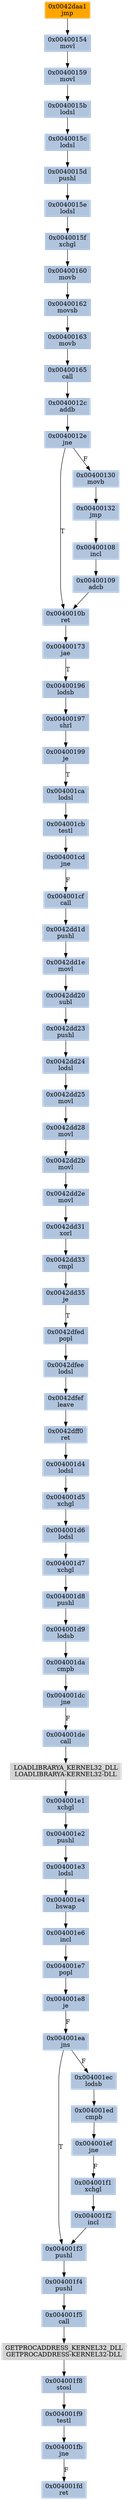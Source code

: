 strict digraph G {
	graph [bgcolor=transparent,
		name=G
	];
	node [color=lightsteelblue,
		fillcolor=lightsteelblue,
		shape=rectangle,
		style=filled
	];
	"0x004001e3"	[label="0x004001e3
lodsl"];
	"0x004001e4"	[label="0x004001e4
bswap"];
	"0x004001e3" -> "0x004001e4"	[color="#000000"];
	"0x0042dd1d"	[label="0x0042dd1d
pushl"];
	"0x0042dd1e"	[label="0x0042dd1e
movl"];
	"0x0042dd1d" -> "0x0042dd1e"	[color="#000000"];
	"0x0040015f"	[label="0x0040015f
xchgl"];
	"0x00400160"	[label="0x00400160
movb"];
	"0x0040015f" -> "0x00400160"	[color="#000000"];
	"0x004001f8"	[label="0x004001f8
stosl"];
	"0x004001f9"	[label="0x004001f9
testl"];
	"0x004001f8" -> "0x004001f9"	[color="#000000"];
	"0x004001e6"	[label="0x004001e6
incl"];
	"0x004001e4" -> "0x004001e6"	[color="#000000"];
	"0x004001d5"	[label="0x004001d5
xchgl"];
	"0x004001d6"	[label="0x004001d6
lodsl"];
	"0x004001d5" -> "0x004001d6"	[color="#000000"];
	"0x0042dd20"	[label="0x0042dd20
subl"];
	"0x0042dd23"	[label="0x0042dd23
pushl"];
	"0x0042dd20" -> "0x0042dd23"	[color="#000000"];
	"0x00400197"	[label="0x00400197
shrl"];
	"0x00400199"	[label="0x00400199
je"];
	"0x00400197" -> "0x00400199"	[color="#000000"];
	"0x004001f4"	[label="0x004001f4
pushl"];
	"0x004001f5"	[label="0x004001f5
call"];
	"0x004001f4" -> "0x004001f5"	[color="#000000"];
	"0x004001f3"	[label="0x004001f3
pushl"];
	"0x004001f3" -> "0x004001f4"	[color="#000000"];
	"0x00400196"	[label="0x00400196
lodsb"];
	"0x00400196" -> "0x00400197"	[color="#000000"];
	"0x00400108"	[label="0x00400108
incl"];
	"0x00400109"	[label="0x00400109
adcb"];
	"0x00400108" -> "0x00400109"	[color="#000000"];
	"0x004001f1"	[label="0x004001f1
xchgl"];
	"0x004001f2"	[label="0x004001f2
incl"];
	"0x004001f1" -> "0x004001f2"	[color="#000000"];
	"0x0042dd24"	[label="0x0042dd24
lodsl"];
	"0x0042dd23" -> "0x0042dd24"	[color="#000000"];
	"0x00400132"	[label="0x00400132
jmp"];
	"0x00400132" -> "0x00400108"	[color="#000000"];
	"0x0040015b"	[label="0x0040015b
lodsl"];
	"0x0040015c"	[label="0x0040015c
lodsl"];
	"0x0040015b" -> "0x0040015c"	[color="#000000"];
	"0x004001da"	[label="0x004001da
cmpb"];
	"0x004001dc"	[label="0x004001dc
jne"];
	"0x004001da" -> "0x004001dc"	[color="#000000"];
	"0x004001cb"	[label="0x004001cb
testl"];
	"0x004001cd"	[label="0x004001cd
jne"];
	"0x004001cb" -> "0x004001cd"	[color="#000000"];
	"0x004001ca"	[label="0x004001ca
lodsl"];
	"0x004001ca" -> "0x004001cb"	[color="#000000"];
	"0x0042dff0"	[label="0x0042dff0
ret"];
	"0x004001d4"	[label="0x004001d4
lodsl"];
	"0x0042dff0" -> "0x004001d4"	[color="#000000"];
	"0x004001ef"	[label="0x004001ef
jne"];
	"0x004001ef" -> "0x004001f1"	[color="#000000",
		label=F];
	"0x0042dd25"	[label="0x0042dd25
movl"];
	"0x0042dd24" -> "0x0042dd25"	[color="#000000"];
	"0x0040015d"	[label="0x0040015d
pushl"];
	"0x0040015c" -> "0x0040015d"	[color="#000000"];
	"0x0042dfed"	[label="0x0042dfed
popl"];
	"0x0042dfee"	[label="0x0042dfee
lodsl"];
	"0x0042dfed" -> "0x0042dfee"	[color="#000000"];
	"0x0042dd35"	[label="0x0042dd35
je"];
	"0x0042dd35" -> "0x0042dfed"	[color="#000000",
		label=T];
	"0x004001d4" -> "0x004001d5"	[color="#000000"];
	GETPROCADDRESS_KERNEL32_DLL	[color=lightgrey,
		fillcolor=lightgrey,
		label="GETPROCADDRESS_KERNEL32_DLL
GETPROCADDRESS-KERNEL32-DLL"];
	GETPROCADDRESS_KERNEL32_DLL -> "0x004001f8"	[color="#000000"];
	"0x0042dd28"	[label="0x0042dd28
movl"];
	"0x0042dd2b"	[label="0x0042dd2b
movl"];
	"0x0042dd28" -> "0x0042dd2b"	[color="#000000"];
	"0x004001ed"	[label="0x004001ed
cmpb"];
	"0x004001ed" -> "0x004001ef"	[color="#000000"];
	LOADLIBRARYA_KERNEL32_DLL	[color=lightgrey,
		fillcolor=lightgrey,
		label="LOADLIBRARYA_KERNEL32_DLL
LOADLIBRARYA-KERNEL32-DLL"];
	"0x004001e1"	[label="0x004001e1
xchgl"];
	LOADLIBRARYA_KERNEL32_DLL -> "0x004001e1"	[color="#000000"];
	"0x004001ec"	[label="0x004001ec
lodsb"];
	"0x004001ec" -> "0x004001ed"	[color="#000000"];
	"0x004001fb"	[label="0x004001fb
jne"];
	"0x004001fd"	[label="0x004001fd
ret"];
	"0x004001fb" -> "0x004001fd"	[color="#000000",
		label=F];
	"0x004001d7"	[label="0x004001d7
xchgl"];
	"0x004001d8"	[label="0x004001d8
pushl"];
	"0x004001d7" -> "0x004001d8"	[color="#000000"];
	"0x004001d6" -> "0x004001d7"	[color="#000000"];
	"0x0040010b"	[label="0x0040010b
ret"];
	"0x00400173"	[label="0x00400173
jae"];
	"0x0040010b" -> "0x00400173"	[color="#000000"];
	"0x00400159"	[label="0x00400159
movl"];
	"0x00400159" -> "0x0040015b"	[color="#000000"];
	"0x004001de"	[label="0x004001de
call"];
	"0x004001dc" -> "0x004001de"	[color="#000000",
		label=F];
	"0x0042dd33"	[label="0x0042dd33
cmpl"];
	"0x0042dd33" -> "0x0042dd35"	[color="#000000"];
	"0x0040012e"	[label="0x0040012e
jne"];
	"0x0040012e" -> "0x0040010b"	[color="#000000",
		label=T];
	"0x00400130"	[label="0x00400130
movb"];
	"0x0040012e" -> "0x00400130"	[color="#000000",
		label=F];
	"0x0042dfef"	[label="0x0042dfef
leave"];
	"0x0042dfee" -> "0x0042dfef"	[color="#000000"];
	"0x004001e7"	[label="0x004001e7
popl"];
	"0x004001e8"	[label="0x004001e8
je"];
	"0x004001e7" -> "0x004001e8"	[color="#000000"];
	"0x004001cf"	[label="0x004001cf
call"];
	"0x004001cd" -> "0x004001cf"	[color="#000000",
		label=F];
	"0x0042dd31"	[label="0x0042dd31
xorl"];
	"0x0042dd31" -> "0x0042dd33"	[color="#000000"];
	"0x00400162"	[label="0x00400162
movsb"];
	"0x00400163"	[label="0x00400163
movb"];
	"0x00400162" -> "0x00400163"	[color="#000000"];
	"0x0042dd25" -> "0x0042dd28"	[color="#000000"];
	"0x004001cf" -> "0x0042dd1d"	[color="#000000"];
	"0x004001ea"	[label="0x004001ea
jns"];
	"0x004001ea" -> "0x004001f3"	[color="#000000",
		label=T];
	"0x004001ea" -> "0x004001ec"	[color="#000000",
		label=F];
	"0x0042dd1e" -> "0x0042dd20"	[color="#000000"];
	"0x004001de" -> LOADLIBRARYA_KERNEL32_DLL	[color="#000000"];
	"0x00400165"	[label="0x00400165
call"];
	"0x0040012c"	[label="0x0040012c
addb"];
	"0x00400165" -> "0x0040012c"	[color="#000000"];
	"0x00400163" -> "0x00400165"	[color="#000000"];
	"0x00400160" -> "0x00400162"	[color="#000000"];
	"0x004001f9" -> "0x004001fb"	[color="#000000"];
	"0x004001d9"	[label="0x004001d9
lodsb"];
	"0x004001d9" -> "0x004001da"	[color="#000000"];
	"0x0040012c" -> "0x0040012e"	[color="#000000"];
	"0x0040015e"	[label="0x0040015e
lodsl"];
	"0x0040015e" -> "0x0040015f"	[color="#000000"];
	"0x0040015d" -> "0x0040015e"	[color="#000000"];
	"0x0042dd2e"	[label="0x0042dd2e
movl"];
	"0x0042dd2b" -> "0x0042dd2e"	[color="#000000"];
	"0x004001e2"	[label="0x004001e2
pushl"];
	"0x004001e1" -> "0x004001e2"	[color="#000000"];
	"0x00400109" -> "0x0040010b"	[color="#000000"];
	"0x00400130" -> "0x00400132"	[color="#000000"];
	"0x004001f2" -> "0x004001f3"	[color="#000000"];
	"0x00400154"	[label="0x00400154
movl"];
	"0x00400154" -> "0x00400159"	[color="#000000"];
	"0x0042dfef" -> "0x0042dff0"	[color="#000000"];
	"0x004001e6" -> "0x004001e7"	[color="#000000"];
	"0x0042daa1"	[color=lightgrey,
		fillcolor=orange,
		label="0x0042daa1
jmp"];
	"0x0042daa1" -> "0x00400154"	[color="#000000"];
	"0x004001e8" -> "0x004001ea"	[color="#000000",
		label=F];
	"0x004001e2" -> "0x004001e3"	[color="#000000"];
	"0x00400199" -> "0x004001ca"	[color="#000000",
		label=T];
	"0x004001f5" -> GETPROCADDRESS_KERNEL32_DLL	[color="#000000"];
	"0x0042dd2e" -> "0x0042dd31"	[color="#000000"];
	"0x00400173" -> "0x00400196"	[color="#000000",
		label=T];
	"0x004001d8" -> "0x004001d9"	[color="#000000"];
}

